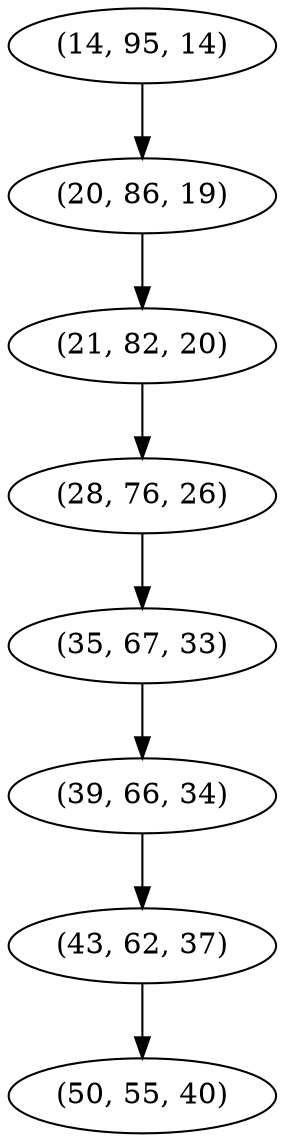 digraph tree {
    "(14, 95, 14)";
    "(20, 86, 19)";
    "(21, 82, 20)";
    "(28, 76, 26)";
    "(35, 67, 33)";
    "(39, 66, 34)";
    "(43, 62, 37)";
    "(50, 55, 40)";
    "(14, 95, 14)" -> "(20, 86, 19)";
    "(20, 86, 19)" -> "(21, 82, 20)";
    "(21, 82, 20)" -> "(28, 76, 26)";
    "(28, 76, 26)" -> "(35, 67, 33)";
    "(35, 67, 33)" -> "(39, 66, 34)";
    "(39, 66, 34)" -> "(43, 62, 37)";
    "(43, 62, 37)" -> "(50, 55, 40)";
}
